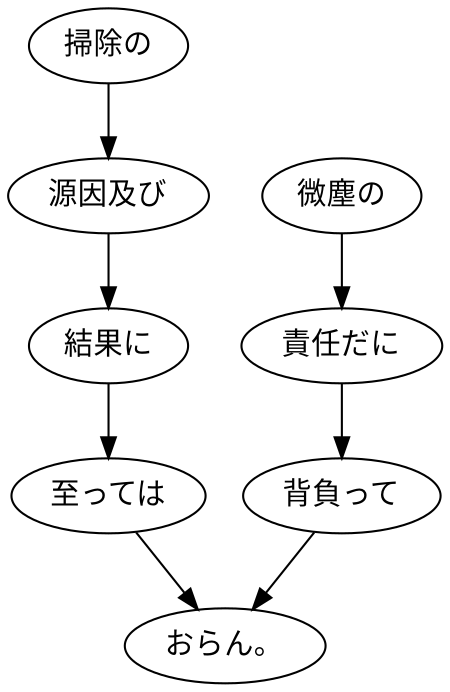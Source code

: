 digraph graph6409 {
	node0 [label="掃除の"];
	node1 [label="源因及び"];
	node2 [label="結果に"];
	node3 [label="至っては"];
	node4 [label="微塵の"];
	node5 [label="責任だに"];
	node6 [label="背負って"];
	node7 [label="おらん。"];
	node0 -> node1;
	node1 -> node2;
	node2 -> node3;
	node3 -> node7;
	node4 -> node5;
	node5 -> node6;
	node6 -> node7;
}
